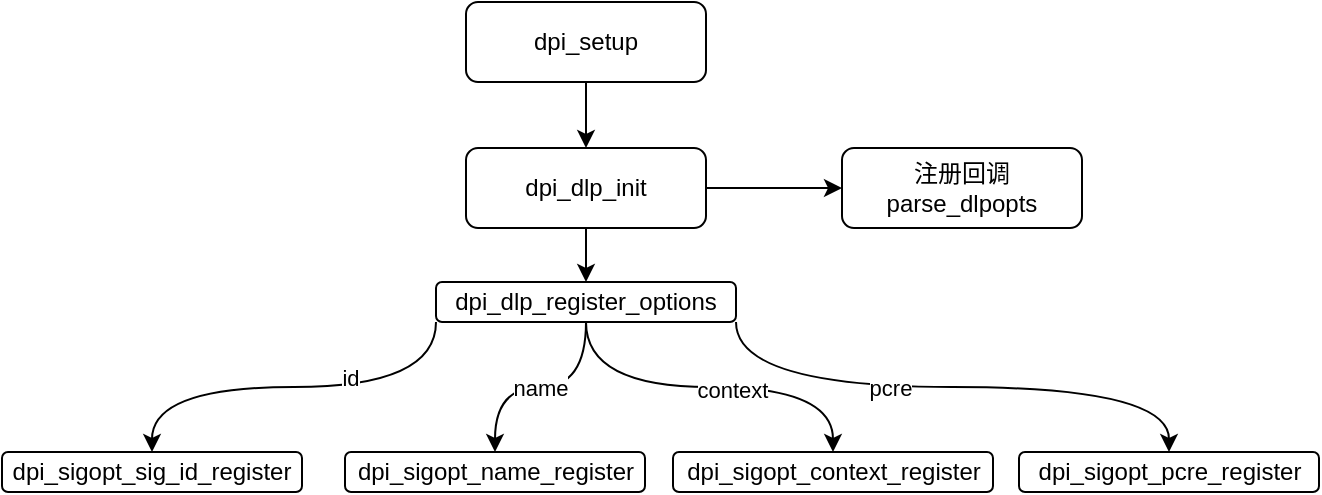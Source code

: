 <mxfile version="18.0.4" type="device" pages="2"><diagram id="C5RBs43oDa-KdzZeNtuy" name="dlp初始化流程"><mxGraphModel dx="1849" dy="1674" grid="1" gridSize="10" guides="1" tooltips="1" connect="1" arrows="1" fold="1" page="1" pageScale="1" pageWidth="827" pageHeight="1169" math="0" shadow="0"><root><mxCell id="WIyWlLk6GJQsqaUBKTNV-0"/><mxCell id="WIyWlLk6GJQsqaUBKTNV-1" parent="WIyWlLk6GJQsqaUBKTNV-0"/><mxCell id="MWQ_Obzzzu_CKPSoQ2cZ-5" style="edgeStyle=orthogonalEdgeStyle;curved=1;rounded=0;orthogonalLoop=1;jettySize=auto;html=1;exitX=0.5;exitY=1;exitDx=0;exitDy=0;entryX=0.5;entryY=0;entryDx=0;entryDy=0;" edge="1" parent="WIyWlLk6GJQsqaUBKTNV-1" source="WIyWlLk6GJQsqaUBKTNV-11" target="yBpX3YG6WMZx6w1DPmR1-4"><mxGeometry relative="1" as="geometry"/></mxCell><mxCell id="WIyWlLk6GJQsqaUBKTNV-11" value="dpi_setup" style="rounded=1;whiteSpace=wrap;html=1;fontSize=12;glass=0;strokeWidth=1;shadow=0;" parent="WIyWlLk6GJQsqaUBKTNV-1" vertex="1"><mxGeometry x="-88" y="-90" width="120" height="40" as="geometry"/></mxCell><mxCell id="MWQ_Obzzzu_CKPSoQ2cZ-1" value="" style="edgeStyle=orthogonalEdgeStyle;curved=1;rounded=0;orthogonalLoop=1;jettySize=auto;html=1;" edge="1" parent="WIyWlLk6GJQsqaUBKTNV-1" source="yBpX3YG6WMZx6w1DPmR1-4" target="MWQ_Obzzzu_CKPSoQ2cZ-0"><mxGeometry relative="1" as="geometry"/></mxCell><mxCell id="MWQ_Obzzzu_CKPSoQ2cZ-3" style="edgeStyle=orthogonalEdgeStyle;curved=1;rounded=0;orthogonalLoop=1;jettySize=auto;html=1;exitX=0.5;exitY=1;exitDx=0;exitDy=0;entryX=0.5;entryY=0;entryDx=0;entryDy=0;" edge="1" parent="WIyWlLk6GJQsqaUBKTNV-1" source="yBpX3YG6WMZx6w1DPmR1-4" target="yBpX3YG6WMZx6w1DPmR1-5"><mxGeometry relative="1" as="geometry"/></mxCell><mxCell id="yBpX3YG6WMZx6w1DPmR1-4" value="dpi_dlp_init" style="rounded=1;whiteSpace=wrap;html=1;fontSize=12;glass=0;strokeWidth=1;shadow=0;" vertex="1" parent="WIyWlLk6GJQsqaUBKTNV-1"><mxGeometry x="-88" y="-17" width="120" height="40" as="geometry"/></mxCell><mxCell id="yBpX3YG6WMZx6w1DPmR1-10" style="edgeStyle=orthogonalEdgeStyle;rounded=0;orthogonalLoop=1;jettySize=auto;html=1;exitX=0;exitY=1;exitDx=0;exitDy=0;entryX=0.5;entryY=0;entryDx=0;entryDy=0;curved=1;" edge="1" parent="WIyWlLk6GJQsqaUBKTNV-1" source="yBpX3YG6WMZx6w1DPmR1-5" target="yBpX3YG6WMZx6w1DPmR1-6"><mxGeometry relative="1" as="geometry"/></mxCell><mxCell id="yBpX3YG6WMZx6w1DPmR1-14" value="id" style="edgeLabel;html=1;align=center;verticalAlign=middle;resizable=0;points=[];" vertex="1" connectable="0" parent="yBpX3YG6WMZx6w1DPmR1-10"><mxGeometry x="-0.264" y="-5" relative="1" as="geometry"><mxPoint as="offset"/></mxGeometry></mxCell><mxCell id="yBpX3YG6WMZx6w1DPmR1-11" value="name" style="edgeStyle=orthogonalEdgeStyle;curved=1;rounded=0;orthogonalLoop=1;jettySize=auto;html=1;exitX=0.5;exitY=1;exitDx=0;exitDy=0;" edge="1" parent="WIyWlLk6GJQsqaUBKTNV-1" source="yBpX3YG6WMZx6w1DPmR1-5" target="yBpX3YG6WMZx6w1DPmR1-7"><mxGeometry relative="1" as="geometry"/></mxCell><mxCell id="yBpX3YG6WMZx6w1DPmR1-12" style="edgeStyle=orthogonalEdgeStyle;curved=1;rounded=0;orthogonalLoop=1;jettySize=auto;html=1;exitX=0.5;exitY=1;exitDx=0;exitDy=0;entryX=0.5;entryY=0;entryDx=0;entryDy=0;" edge="1" parent="WIyWlLk6GJQsqaUBKTNV-1" source="yBpX3YG6WMZx6w1DPmR1-5" target="yBpX3YG6WMZx6w1DPmR1-8"><mxGeometry relative="1" as="geometry"/></mxCell><mxCell id="yBpX3YG6WMZx6w1DPmR1-15" value="context" style="edgeLabel;html=1;align=center;verticalAlign=middle;resizable=0;points=[];" vertex="1" connectable="0" parent="yBpX3YG6WMZx6w1DPmR1-12"><mxGeometry x="0.112" y="-1" relative="1" as="geometry"><mxPoint as="offset"/></mxGeometry></mxCell><mxCell id="yBpX3YG6WMZx6w1DPmR1-13" style="edgeStyle=orthogonalEdgeStyle;curved=1;rounded=0;orthogonalLoop=1;jettySize=auto;html=1;exitX=1;exitY=1;exitDx=0;exitDy=0;entryX=0.5;entryY=0;entryDx=0;entryDy=0;" edge="1" parent="WIyWlLk6GJQsqaUBKTNV-1" source="yBpX3YG6WMZx6w1DPmR1-5" target="yBpX3YG6WMZx6w1DPmR1-9"><mxGeometry relative="1" as="geometry"/></mxCell><mxCell id="yBpX3YG6WMZx6w1DPmR1-17" value="pcre" style="edgeLabel;html=1;align=center;verticalAlign=middle;resizable=0;points=[];" vertex="1" connectable="0" parent="yBpX3YG6WMZx6w1DPmR1-13"><mxGeometry x="-0.227" relative="1" as="geometry"><mxPoint as="offset"/></mxGeometry></mxCell><mxCell id="yBpX3YG6WMZx6w1DPmR1-5" value="dpi_dlp_register_options" style="rounded=1;whiteSpace=wrap;html=1;fontSize=12;glass=0;strokeWidth=1;shadow=0;" vertex="1" parent="WIyWlLk6GJQsqaUBKTNV-1"><mxGeometry x="-103" y="50" width="150" height="20" as="geometry"/></mxCell><mxCell id="yBpX3YG6WMZx6w1DPmR1-6" value="dpi_sigopt_sig_id_register" style="rounded=1;whiteSpace=wrap;html=1;fontSize=12;glass=0;strokeWidth=1;shadow=0;" vertex="1" parent="WIyWlLk6GJQsqaUBKTNV-1"><mxGeometry x="-320" y="135" width="150" height="20" as="geometry"/></mxCell><mxCell id="yBpX3YG6WMZx6w1DPmR1-7" value="dpi_sigopt_name_register" style="rounded=1;whiteSpace=wrap;html=1;fontSize=12;glass=0;strokeWidth=1;shadow=0;" vertex="1" parent="WIyWlLk6GJQsqaUBKTNV-1"><mxGeometry x="-148.5" y="135" width="150" height="20" as="geometry"/></mxCell><mxCell id="yBpX3YG6WMZx6w1DPmR1-8" value="dpi_sigopt_context_register" style="rounded=1;whiteSpace=wrap;html=1;fontSize=12;glass=0;strokeWidth=1;shadow=0;" vertex="1" parent="WIyWlLk6GJQsqaUBKTNV-1"><mxGeometry x="15.5" y="135" width="160" height="20" as="geometry"/></mxCell><mxCell id="yBpX3YG6WMZx6w1DPmR1-9" value="dpi_sigopt_pcre_register" style="rounded=1;whiteSpace=wrap;html=1;fontSize=12;glass=0;strokeWidth=1;shadow=0;" vertex="1" parent="WIyWlLk6GJQsqaUBKTNV-1"><mxGeometry x="188.5" y="135" width="150" height="20" as="geometry"/></mxCell><mxCell id="MWQ_Obzzzu_CKPSoQ2cZ-0" value="注册回调parse_dlpopts" style="rounded=1;whiteSpace=wrap;html=1;fontSize=12;glass=0;strokeWidth=1;shadow=0;" vertex="1" parent="WIyWlLk6GJQsqaUBKTNV-1"><mxGeometry x="100" y="-17" width="120" height="40" as="geometry"/></mxCell></root></mxGraphModel></diagram><diagram id="oRfbbYk-CKAKAySRvHzj" name="解析waf dlp规则流程"><mxGraphModel dx="1022" dy="505" grid="1" gridSize="10" guides="1" tooltips="1" connect="1" arrows="1" fold="1" page="1" pageScale="1" pageWidth="827" pageHeight="1169" math="0" shadow="0"><root><mxCell id="0"/><mxCell id="1" parent="0"/><mxCell id="10Ut5NDVly8XGklYtnE0-21" value="" style="edgeStyle=orthogonalEdgeStyle;curved=1;rounded=0;orthogonalLoop=1;jettySize=auto;html=1;" edge="1" parent="1" source="10Ut5NDVly8XGklYtnE0-2" target="10Ut5NDVly8XGklYtnE0-3"><mxGeometry relative="1" as="geometry"/></mxCell><mxCell id="10Ut5NDVly8XGklYtnE0-2" value="dpi_dlp_parse_ruleopt&lt;br&gt;解析规则选项" style="rounded=1;whiteSpace=wrap;html=1;fontSize=12;glass=0;strokeWidth=1;shadow=0;" vertex="1" parent="1"><mxGeometry x="301" y="610" width="130" height="30" as="geometry"/></mxCell><mxCell id="10Ut5NDVly8XGklYtnE0-3" value="回调函数parser" style="rounded=1;whiteSpace=wrap;html=1;shadow=0;fontFamily=Helvetica;fontSize=12;fontColor=default;align=center;strokeColor=default;strokeWidth=1;fillColor=default;" vertex="1" parent="1"><mxGeometry x="316" y="670" width="100" height="20" as="geometry"/></mxCell><mxCell id="10Ut5NDVly8XGklYtnE0-20" value="" style="edgeStyle=orthogonalEdgeStyle;curved=1;rounded=0;orthogonalLoop=1;jettySize=auto;html=1;" edge="1" parent="1" source="10Ut5NDVly8XGklYtnE0-4" target="10Ut5NDVly8XGklYtnE0-2"><mxGeometry relative="1" as="geometry"/></mxCell><mxCell id="10Ut5NDVly8XGklYtnE0-4" value="dpi_dlp_parse_opts_routine回调" style="rounded=1;whiteSpace=wrap;html=1;fontSize=12;glass=0;strokeWidth=1;shadow=0;" vertex="1" parent="1"><mxGeometry x="286" y="547.54" width="160" height="30" as="geometry"/></mxCell><mxCell id="10Ut5NDVly8XGklYtnE0-16" value="" style="edgeStyle=orthogonalEdgeStyle;curved=1;rounded=0;orthogonalLoop=1;jettySize=auto;html=1;" edge="1" parent="1" source="10Ut5NDVly8XGklYtnE0-5" target="10Ut5NDVly8XGklYtnE0-4"><mxGeometry relative="1" as="geometry"/></mxCell><mxCell id="10Ut5NDVly8XGklYtnE0-5" value="DlpRuleParser的回调函数parse_dlpopts" style="rounded=1;whiteSpace=wrap;html=1;fontSize=12;glass=0;strokeWidth=1;shadow=0;" vertex="1" parent="1"><mxGeometry x="286" y="491.54" width="160" height="30" as="geometry"/></mxCell><mxCell id="10Ut5NDVly8XGklYtnE0-15" value="" style="edgeStyle=orthogonalEdgeStyle;curved=1;rounded=0;orthogonalLoop=1;jettySize=auto;html=1;" edge="1" parent="1" source="10Ut5NDVly8XGklYtnE0-6" target="10Ut5NDVly8XGklYtnE0-5"><mxGeometry relative="1" as="geometry"/></mxCell><mxCell id="10Ut5NDVly8XGklYtnE0-6" value="dpi_dlp_parse_rule" style="rounded=1;whiteSpace=wrap;html=1;fontSize=12;glass=0;strokeWidth=1;shadow=0;" vertex="1" parent="1"><mxGeometry x="286" y="434.54" width="160" height="30" as="geometry"/></mxCell><mxCell id="10Ut5NDVly8XGklYtnE0-13" value="" style="edgeStyle=orthogonalEdgeStyle;curved=1;rounded=0;orthogonalLoop=1;jettySize=auto;html=1;" edge="1" parent="1" source="10Ut5NDVly8XGklYtnE0-7" target="10Ut5NDVly8XGklYtnE0-6"><mxGeometry relative="1" as="geometry"/></mxCell><mxCell id="10Ut5NDVly8XGklYtnE0-7" value="dpi_dlp_proc" style="rounded=1;whiteSpace=wrap;html=1;fontSize=12;glass=0;strokeWidth=1;shadow=0;" vertex="1" parent="1"><mxGeometry x="286" y="380" width="160" height="30" as="geometry"/></mxCell><mxCell id="10Ut5NDVly8XGklYtnE0-14" style="edgeStyle=orthogonalEdgeStyle;curved=1;rounded=0;orthogonalLoop=1;jettySize=auto;html=1;exitX=0.5;exitY=1;exitDx=0;exitDy=0;entryX=0.5;entryY=0;entryDx=0;entryDy=0;" edge="1" parent="1" source="10Ut5NDVly8XGklYtnE0-8" target="10Ut5NDVly8XGklYtnE0-7"><mxGeometry relative="1" as="geometry"/></mxCell><mxCell id="10Ut5NDVly8XGklYtnE0-8" value="dpi_sig_bld" style="rounded=1;whiteSpace=wrap;html=1;fontSize=12;glass=0;strokeWidth=1;shadow=0;" vertex="1" parent="1"><mxGeometry x="286" y="332" width="160" height="30" as="geometry"/></mxCell><mxCell id="10Ut5NDVly8XGklYtnE0-12" value="" style="edgeStyle=orthogonalEdgeStyle;curved=1;rounded=0;orthogonalLoop=1;jettySize=auto;html=1;" edge="1" parent="1" source="10Ut5NDVly8XGklYtnE0-9" target="10Ut5NDVly8XGklYtnE0-8"><mxGeometry relative="1" as="geometry"/></mxCell><mxCell id="10Ut5NDVly8XGklYtnE0-9" value="dp_ctrl_bld_dlp" style="rounded=1;whiteSpace=wrap;html=1;fontSize=12;glass=0;strokeWidth=1;shadow=0;" vertex="1" parent="1"><mxGeometry x="286" y="282" width="160" height="30" as="geometry"/></mxCell><mxCell id="10Ut5NDVly8XGklYtnE0-11" style="edgeStyle=orthogonalEdgeStyle;curved=1;rounded=0;orthogonalLoop=1;jettySize=auto;html=1;exitX=0.5;exitY=1;exitDx=0;exitDy=0;entryX=0.5;entryY=0;entryDx=0;entryDy=0;" edge="1" parent="1" source="10Ut5NDVly8XGklYtnE0-10" target="10Ut5NDVly8XGklYtnE0-9"><mxGeometry relative="1" as="geometry"/></mxCell><mxCell id="10Ut5NDVly8XGklYtnE0-10" value="dp_ctrl_handler&lt;br&gt;agent和dp交互入口" style="rounded=1;whiteSpace=wrap;html=1;fontSize=12;glass=0;strokeWidth=1;shadow=0;" vertex="1" parent="1"><mxGeometry x="286" y="230" width="160" height="30" as="geometry"/></mxCell></root></mxGraphModel></diagram></mxfile>